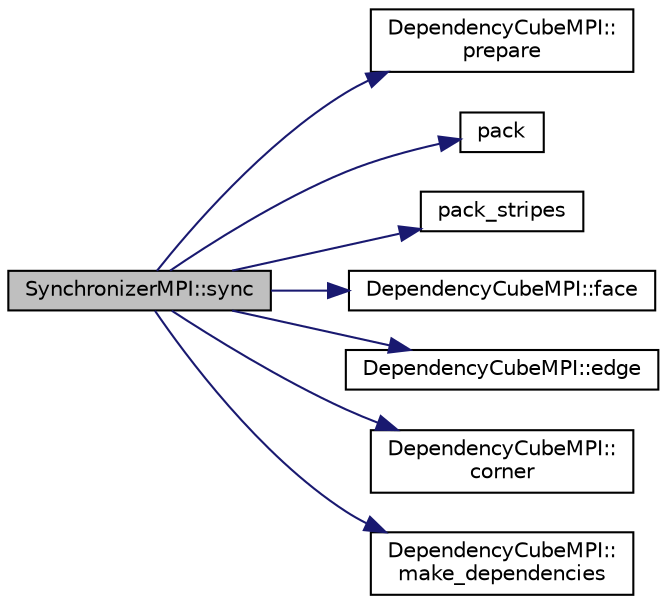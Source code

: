 digraph "SynchronizerMPI::sync"
{
  edge [fontname="Helvetica",fontsize="10",labelfontname="Helvetica",labelfontsize="10"];
  node [fontname="Helvetica",fontsize="10",shape=record];
  rankdir="LR";
  Node1 [label="SynchronizerMPI::sync",height=0.2,width=0.4,color="black", fillcolor="grey75", style="filled", fontcolor="black"];
  Node1 -> Node2 [color="midnightblue",fontsize="10",style="solid",fontname="Helvetica"];
  Node2 [label="DependencyCubeMPI::\lprepare",height=0.2,width=0.4,color="black", fillcolor="white", style="filled",URL="$class_dependency_cube_m_p_i.html#abd4e8187ccfe651ded18f8c5c10fa691"];
  Node1 -> Node3 [color="midnightblue",fontsize="10",style="solid",fontname="Helvetica"];
  Node3 [label="pack",height=0.2,width=0.4,color="black", fillcolor="white", style="filled",URL="$_p_u_pkernels_m_p_i_8h.html#a7a485735d2946aa4b92203577ff84081"];
  Node1 -> Node4 [color="midnightblue",fontsize="10",style="solid",fontname="Helvetica"];
  Node4 [label="pack_stripes",height=0.2,width=0.4,color="black", fillcolor="white", style="filled",URL="$_p_u_pkernels_m_p_i_8h.html#ae1600280d9525d09b4d580fbf4ed81db"];
  Node1 -> Node5 [color="midnightblue",fontsize="10",style="solid",fontname="Helvetica"];
  Node5 [label="DependencyCubeMPI::face",height=0.2,width=0.4,color="black", fillcolor="white", style="filled",URL="$class_dependency_cube_m_p_i.html#a057adc047896117c998e5709d8a83d43"];
  Node1 -> Node6 [color="midnightblue",fontsize="10",style="solid",fontname="Helvetica"];
  Node6 [label="DependencyCubeMPI::edge",height=0.2,width=0.4,color="black", fillcolor="white", style="filled",URL="$class_dependency_cube_m_p_i.html#a3c346f1108cb4f571a250b5a6e3cd868"];
  Node1 -> Node7 [color="midnightblue",fontsize="10",style="solid",fontname="Helvetica"];
  Node7 [label="DependencyCubeMPI::\lcorner",height=0.2,width=0.4,color="black", fillcolor="white", style="filled",URL="$class_dependency_cube_m_p_i.html#a797a6e9d3cb5d7edf9439f4abbf27b05"];
  Node1 -> Node8 [color="midnightblue",fontsize="10",style="solid",fontname="Helvetica"];
  Node8 [label="DependencyCubeMPI::\lmake_dependencies",height=0.2,width=0.4,color="black", fillcolor="white", style="filled",URL="$class_dependency_cube_m_p_i.html#a65a7562678c7f9d7ab63780ffbdfac87"];
}
